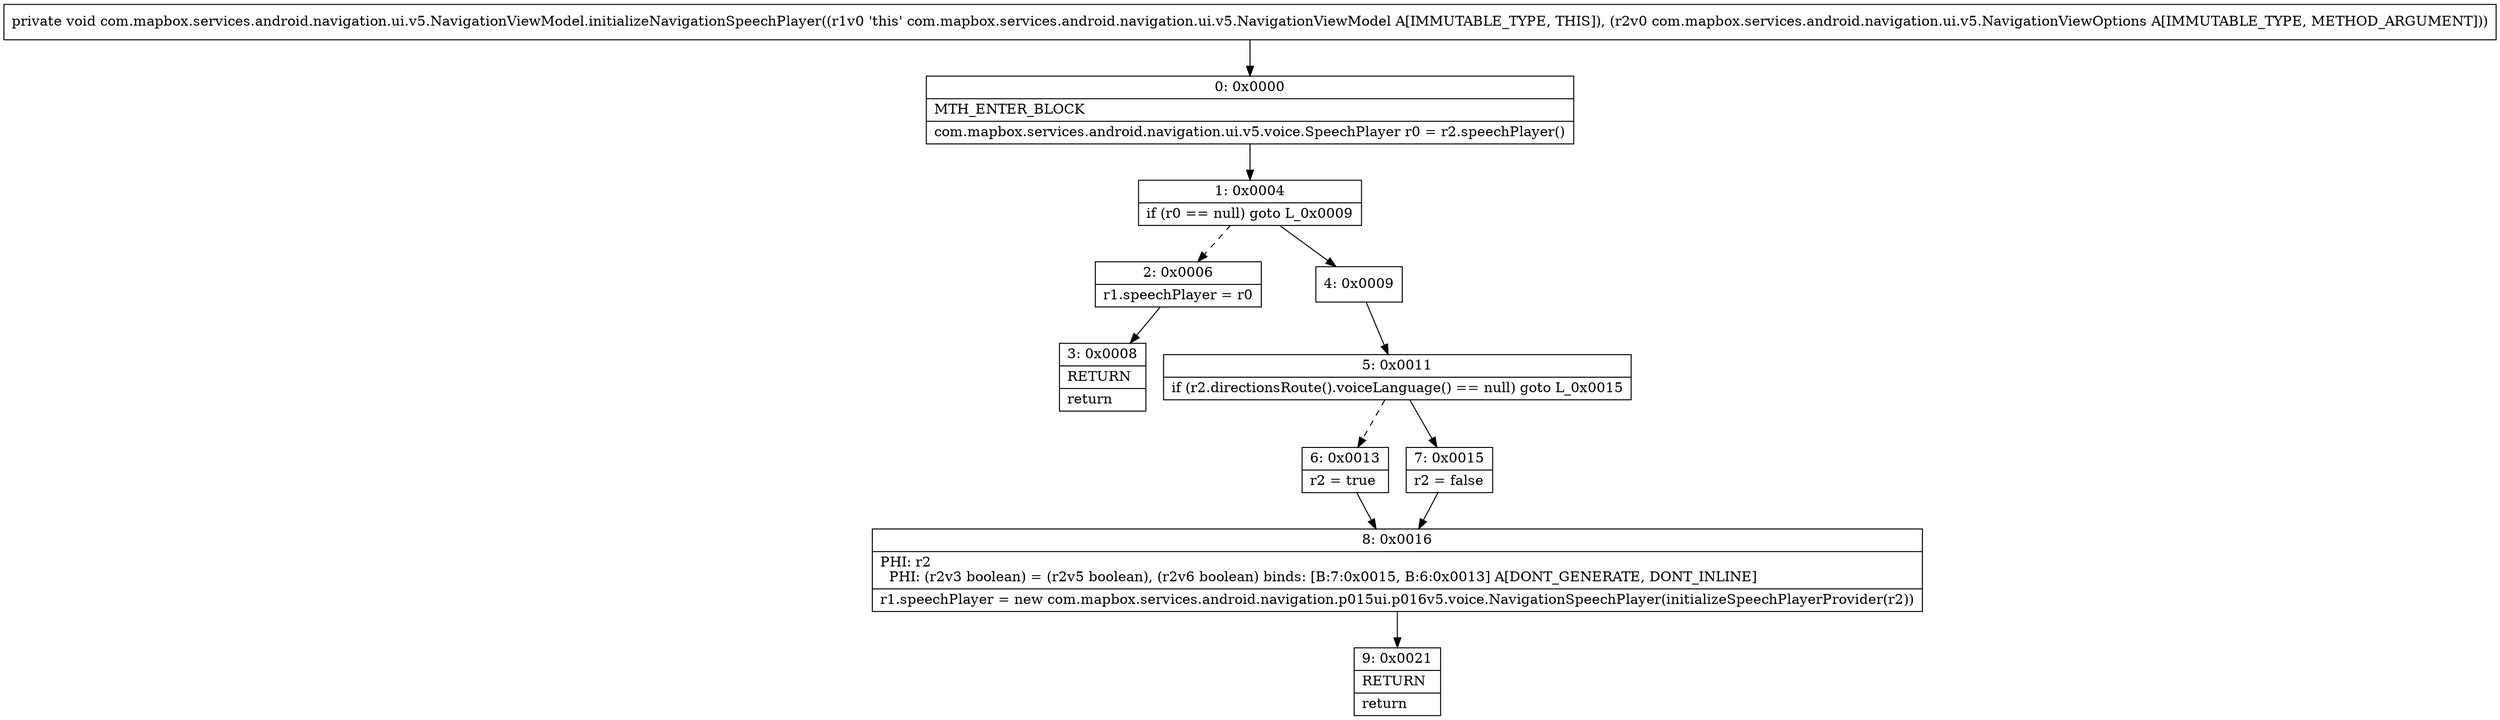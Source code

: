 digraph "CFG forcom.mapbox.services.android.navigation.ui.v5.NavigationViewModel.initializeNavigationSpeechPlayer(Lcom\/mapbox\/services\/android\/navigation\/ui\/v5\/NavigationViewOptions;)V" {
Node_0 [shape=record,label="{0\:\ 0x0000|MTH_ENTER_BLOCK\l|com.mapbox.services.android.navigation.ui.v5.voice.SpeechPlayer r0 = r2.speechPlayer()\l}"];
Node_1 [shape=record,label="{1\:\ 0x0004|if (r0 == null) goto L_0x0009\l}"];
Node_2 [shape=record,label="{2\:\ 0x0006|r1.speechPlayer = r0\l}"];
Node_3 [shape=record,label="{3\:\ 0x0008|RETURN\l|return\l}"];
Node_4 [shape=record,label="{4\:\ 0x0009}"];
Node_5 [shape=record,label="{5\:\ 0x0011|if (r2.directionsRoute().voiceLanguage() == null) goto L_0x0015\l}"];
Node_6 [shape=record,label="{6\:\ 0x0013|r2 = true\l}"];
Node_7 [shape=record,label="{7\:\ 0x0015|r2 = false\l}"];
Node_8 [shape=record,label="{8\:\ 0x0016|PHI: r2 \l  PHI: (r2v3 boolean) = (r2v5 boolean), (r2v6 boolean) binds: [B:7:0x0015, B:6:0x0013] A[DONT_GENERATE, DONT_INLINE]\l|r1.speechPlayer = new com.mapbox.services.android.navigation.p015ui.p016v5.voice.NavigationSpeechPlayer(initializeSpeechPlayerProvider(r2))\l}"];
Node_9 [shape=record,label="{9\:\ 0x0021|RETURN\l|return\l}"];
MethodNode[shape=record,label="{private void com.mapbox.services.android.navigation.ui.v5.NavigationViewModel.initializeNavigationSpeechPlayer((r1v0 'this' com.mapbox.services.android.navigation.ui.v5.NavigationViewModel A[IMMUTABLE_TYPE, THIS]), (r2v0 com.mapbox.services.android.navigation.ui.v5.NavigationViewOptions A[IMMUTABLE_TYPE, METHOD_ARGUMENT])) }"];
MethodNode -> Node_0;
Node_0 -> Node_1;
Node_1 -> Node_2[style=dashed];
Node_1 -> Node_4;
Node_2 -> Node_3;
Node_4 -> Node_5;
Node_5 -> Node_6[style=dashed];
Node_5 -> Node_7;
Node_6 -> Node_8;
Node_7 -> Node_8;
Node_8 -> Node_9;
}

